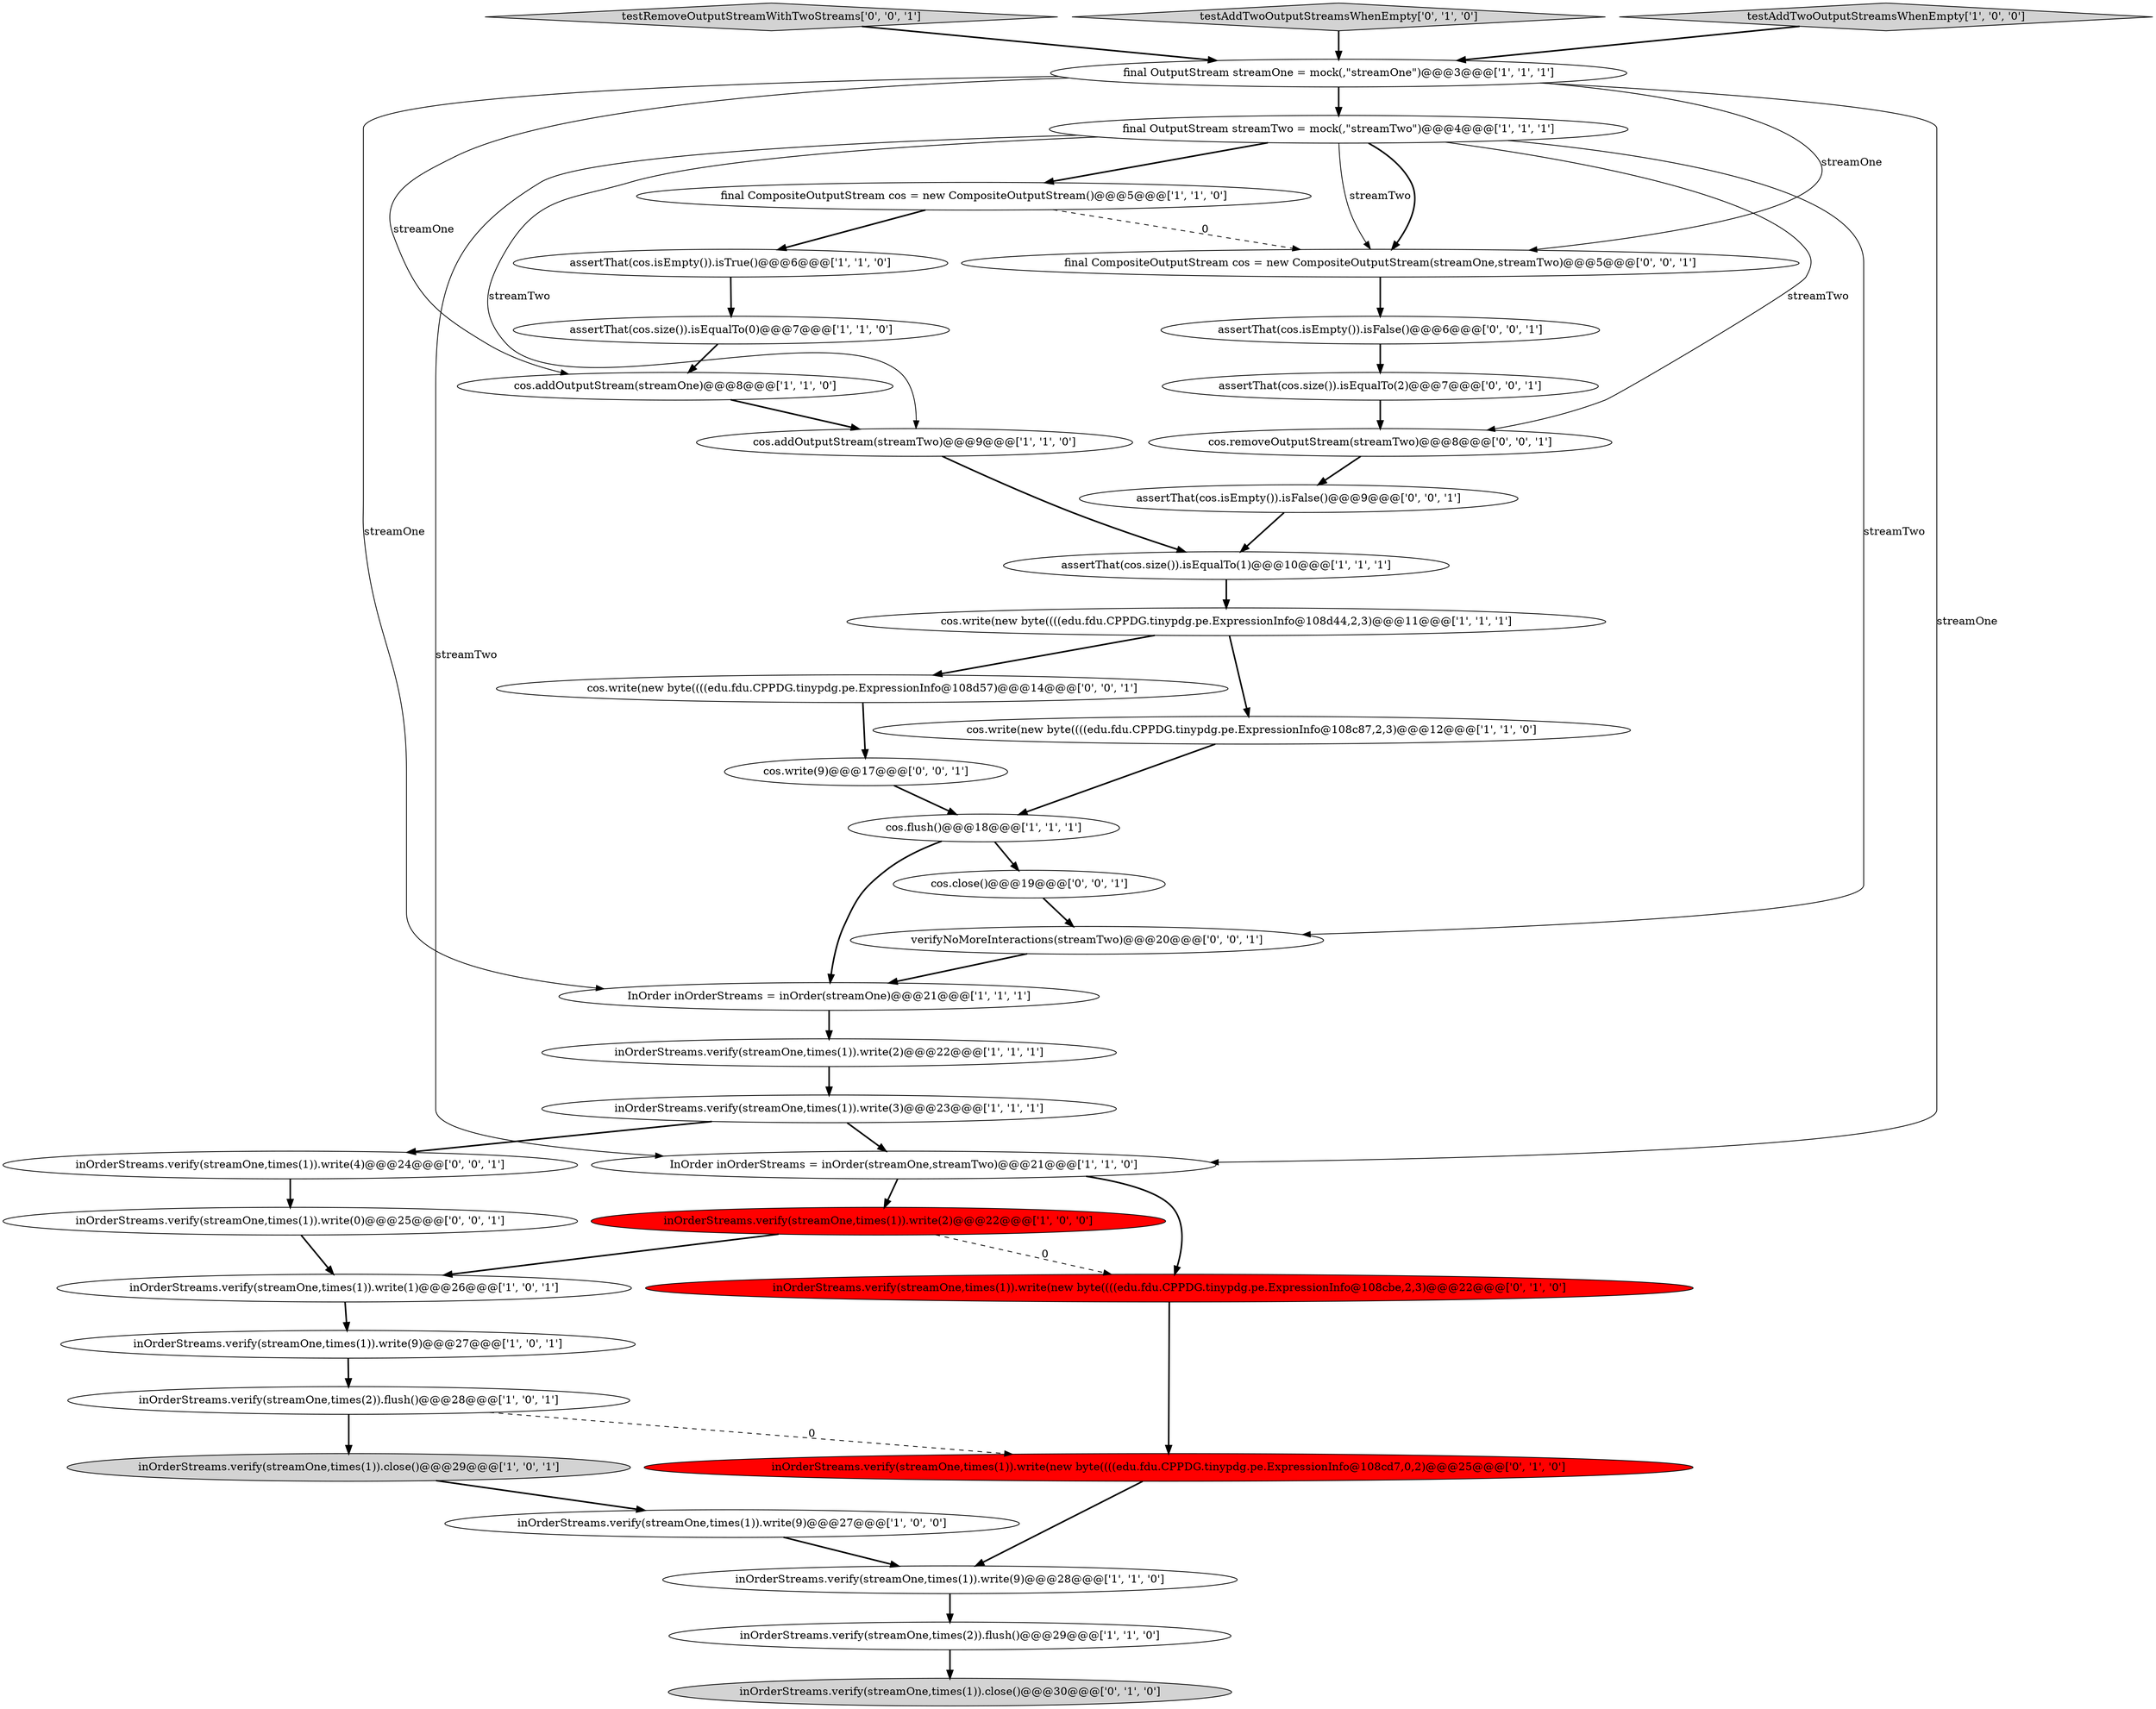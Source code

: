 digraph {
24 [style = filled, label = "inOrderStreams.verify(streamOne,times(1)).write(new byte((((edu.fdu.CPPDG.tinypdg.pe.ExpressionInfo@108cbe,2,3)@@@22@@@['0', '1', '0']", fillcolor = red, shape = ellipse image = "AAA1AAABBB2BBB"];
5 [style = filled, label = "assertThat(cos.isEmpty()).isTrue()@@@6@@@['1', '1', '0']", fillcolor = white, shape = ellipse image = "AAA0AAABBB1BBB"];
31 [style = filled, label = "cos.write(9)@@@17@@@['0', '0', '1']", fillcolor = white, shape = ellipse image = "AAA0AAABBB3BBB"];
34 [style = filled, label = "final CompositeOutputStream cos = new CompositeOutputStream(streamOne,streamTwo)@@@5@@@['0', '0', '1']", fillcolor = white, shape = ellipse image = "AAA0AAABBB3BBB"];
30 [style = filled, label = "cos.removeOutputStream(streamTwo)@@@8@@@['0', '0', '1']", fillcolor = white, shape = ellipse image = "AAA0AAABBB3BBB"];
37 [style = filled, label = "assertThat(cos.isEmpty()).isFalse()@@@6@@@['0', '0', '1']", fillcolor = white, shape = ellipse image = "AAA0AAABBB3BBB"];
3 [style = filled, label = "assertThat(cos.size()).isEqualTo(0)@@@7@@@['1', '1', '0']", fillcolor = white, shape = ellipse image = "AAA0AAABBB1BBB"];
6 [style = filled, label = "inOrderStreams.verify(streamOne,times(2)).flush()@@@28@@@['1', '0', '1']", fillcolor = white, shape = ellipse image = "AAA0AAABBB1BBB"];
4 [style = filled, label = "final OutputStream streamTwo = mock(,\"streamTwo\")@@@4@@@['1', '1', '1']", fillcolor = white, shape = ellipse image = "AAA0AAABBB1BBB"];
10 [style = filled, label = "inOrderStreams.verify(streamOne,times(1)).write(3)@@@23@@@['1', '1', '1']", fillcolor = white, shape = ellipse image = "AAA0AAABBB1BBB"];
21 [style = filled, label = "cos.write(new byte((((edu.fdu.CPPDG.tinypdg.pe.ExpressionInfo@108d44,2,3)@@@11@@@['1', '1', '1']", fillcolor = white, shape = ellipse image = "AAA0AAABBB1BBB"];
1 [style = filled, label = "inOrderStreams.verify(streamOne,times(1)).write(2)@@@22@@@['1', '1', '1']", fillcolor = white, shape = ellipse image = "AAA0AAABBB1BBB"];
22 [style = filled, label = "InOrder inOrderStreams = inOrder(streamOne)@@@21@@@['1', '1', '1']", fillcolor = white, shape = ellipse image = "AAA0AAABBB1BBB"];
7 [style = filled, label = "cos.flush()@@@18@@@['1', '1', '1']", fillcolor = white, shape = ellipse image = "AAA0AAABBB1BBB"];
14 [style = filled, label = "inOrderStreams.verify(streamOne,times(1)).write(9)@@@28@@@['1', '1', '0']", fillcolor = white, shape = ellipse image = "AAA0AAABBB1BBB"];
35 [style = filled, label = "cos.write(new byte((((edu.fdu.CPPDG.tinypdg.pe.ExpressionInfo@108d57)@@@14@@@['0', '0', '1']", fillcolor = white, shape = ellipse image = "AAA0AAABBB3BBB"];
32 [style = filled, label = "verifyNoMoreInteractions(streamTwo)@@@20@@@['0', '0', '1']", fillcolor = white, shape = ellipse image = "AAA0AAABBB3BBB"];
18 [style = filled, label = "inOrderStreams.verify(streamOne,times(1)).write(9)@@@27@@@['1', '0', '1']", fillcolor = white, shape = ellipse image = "AAA0AAABBB1BBB"];
20 [style = filled, label = "assertThat(cos.size()).isEqualTo(1)@@@10@@@['1', '1', '1']", fillcolor = white, shape = ellipse image = "AAA0AAABBB1BBB"];
17 [style = filled, label = "inOrderStreams.verify(streamOne,times(1)).write(9)@@@27@@@['1', '0', '0']", fillcolor = white, shape = ellipse image = "AAA0AAABBB1BBB"];
29 [style = filled, label = "testRemoveOutputStreamWithTwoStreams['0', '0', '1']", fillcolor = lightgray, shape = diamond image = "AAA0AAABBB3BBB"];
2 [style = filled, label = "final CompositeOutputStream cos = new CompositeOutputStream()@@@5@@@['1', '1', '0']", fillcolor = white, shape = ellipse image = "AAA0AAABBB1BBB"];
16 [style = filled, label = "InOrder inOrderStreams = inOrder(streamOne,streamTwo)@@@21@@@['1', '1', '0']", fillcolor = white, shape = ellipse image = "AAA0AAABBB1BBB"];
26 [style = filled, label = "inOrderStreams.verify(streamOne,times(1)).close()@@@30@@@['0', '1', '0']", fillcolor = lightgray, shape = ellipse image = "AAA0AAABBB2BBB"];
12 [style = filled, label = "final OutputStream streamOne = mock(,\"streamOne\")@@@3@@@['1', '1', '1']", fillcolor = white, shape = ellipse image = "AAA0AAABBB1BBB"];
13 [style = filled, label = "cos.write(new byte((((edu.fdu.CPPDG.tinypdg.pe.ExpressionInfo@108c87,2,3)@@@12@@@['1', '1', '0']", fillcolor = white, shape = ellipse image = "AAA0AAABBB1BBB"];
25 [style = filled, label = "testAddTwoOutputStreamsWhenEmpty['0', '1', '0']", fillcolor = lightgray, shape = diamond image = "AAA0AAABBB2BBB"];
9 [style = filled, label = "testAddTwoOutputStreamsWhenEmpty['1', '0', '0']", fillcolor = lightgray, shape = diamond image = "AAA0AAABBB1BBB"];
23 [style = filled, label = "inOrderStreams.verify(streamOne,times(2)).flush()@@@29@@@['1', '1', '0']", fillcolor = white, shape = ellipse image = "AAA0AAABBB1BBB"];
39 [style = filled, label = "assertThat(cos.isEmpty()).isFalse()@@@9@@@['0', '0', '1']", fillcolor = white, shape = ellipse image = "AAA0AAABBB3BBB"];
28 [style = filled, label = "inOrderStreams.verify(streamOne,times(1)).write(0)@@@25@@@['0', '0', '1']", fillcolor = white, shape = ellipse image = "AAA0AAABBB3BBB"];
38 [style = filled, label = "inOrderStreams.verify(streamOne,times(1)).write(4)@@@24@@@['0', '0', '1']", fillcolor = white, shape = ellipse image = "AAA0AAABBB3BBB"];
11 [style = filled, label = "inOrderStreams.verify(streamOne,times(1)).close()@@@29@@@['1', '0', '1']", fillcolor = lightgray, shape = ellipse image = "AAA0AAABBB1BBB"];
0 [style = filled, label = "inOrderStreams.verify(streamOne,times(1)).write(2)@@@22@@@['1', '0', '0']", fillcolor = red, shape = ellipse image = "AAA1AAABBB1BBB"];
15 [style = filled, label = "cos.addOutputStream(streamOne)@@@8@@@['1', '1', '0']", fillcolor = white, shape = ellipse image = "AAA0AAABBB1BBB"];
8 [style = filled, label = "inOrderStreams.verify(streamOne,times(1)).write(1)@@@26@@@['1', '0', '1']", fillcolor = white, shape = ellipse image = "AAA0AAABBB1BBB"];
27 [style = filled, label = "inOrderStreams.verify(streamOne,times(1)).write(new byte((((edu.fdu.CPPDG.tinypdg.pe.ExpressionInfo@108cd7,0,2)@@@25@@@['0', '1', '0']", fillcolor = red, shape = ellipse image = "AAA1AAABBB2BBB"];
33 [style = filled, label = "cos.close()@@@19@@@['0', '0', '1']", fillcolor = white, shape = ellipse image = "AAA0AAABBB3BBB"];
19 [style = filled, label = "cos.addOutputStream(streamTwo)@@@9@@@['1', '1', '0']", fillcolor = white, shape = ellipse image = "AAA0AAABBB1BBB"];
36 [style = filled, label = "assertThat(cos.size()).isEqualTo(2)@@@7@@@['0', '0', '1']", fillcolor = white, shape = ellipse image = "AAA0AAABBB3BBB"];
5->3 [style = bold, label=""];
35->31 [style = bold, label=""];
4->32 [style = solid, label="streamTwo"];
32->22 [style = bold, label=""];
16->0 [style = bold, label=""];
2->5 [style = bold, label=""];
12->15 [style = solid, label="streamOne"];
37->36 [style = bold, label=""];
27->14 [style = bold, label=""];
38->28 [style = bold, label=""];
8->18 [style = bold, label=""];
19->20 [style = bold, label=""];
16->24 [style = bold, label=""];
23->26 [style = bold, label=""];
3->15 [style = bold, label=""];
4->2 [style = bold, label=""];
15->19 [style = bold, label=""];
4->19 [style = solid, label="streamTwo"];
12->22 [style = solid, label="streamOne"];
31->7 [style = bold, label=""];
20->21 [style = bold, label=""];
4->34 [style = solid, label="streamTwo"];
7->33 [style = bold, label=""];
7->22 [style = bold, label=""];
36->30 [style = bold, label=""];
29->12 [style = bold, label=""];
12->34 [style = solid, label="streamOne"];
10->16 [style = bold, label=""];
12->4 [style = bold, label=""];
14->23 [style = bold, label=""];
18->6 [style = bold, label=""];
17->14 [style = bold, label=""];
25->12 [style = bold, label=""];
13->7 [style = bold, label=""];
34->37 [style = bold, label=""];
6->27 [style = dashed, label="0"];
6->11 [style = bold, label=""];
28->8 [style = bold, label=""];
0->8 [style = bold, label=""];
2->34 [style = dashed, label="0"];
30->39 [style = bold, label=""];
12->16 [style = solid, label="streamOne"];
11->17 [style = bold, label=""];
33->32 [style = bold, label=""];
0->24 [style = dashed, label="0"];
9->12 [style = bold, label=""];
22->1 [style = bold, label=""];
21->35 [style = bold, label=""];
39->20 [style = bold, label=""];
1->10 [style = bold, label=""];
24->27 [style = bold, label=""];
4->16 [style = solid, label="streamTwo"];
4->30 [style = solid, label="streamTwo"];
4->34 [style = bold, label=""];
10->38 [style = bold, label=""];
21->13 [style = bold, label=""];
}
